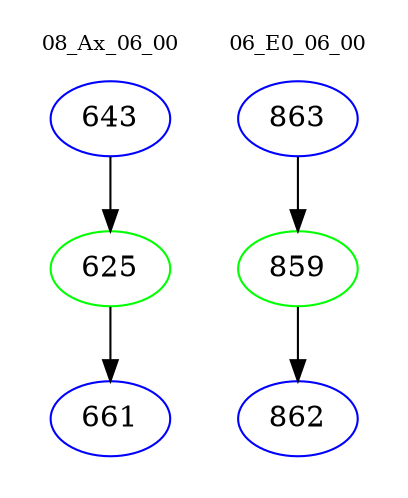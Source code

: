 digraph{
subgraph cluster_0 {
color = white
label = "08_Ax_06_00";
fontsize=10;
T0_643 [label="643", color="blue"]
T0_643 -> T0_625 [color="black"]
T0_625 [label="625", color="green"]
T0_625 -> T0_661 [color="black"]
T0_661 [label="661", color="blue"]
}
subgraph cluster_1 {
color = white
label = "06_E0_06_00";
fontsize=10;
T1_863 [label="863", color="blue"]
T1_863 -> T1_859 [color="black"]
T1_859 [label="859", color="green"]
T1_859 -> T1_862 [color="black"]
T1_862 [label="862", color="blue"]
}
}

